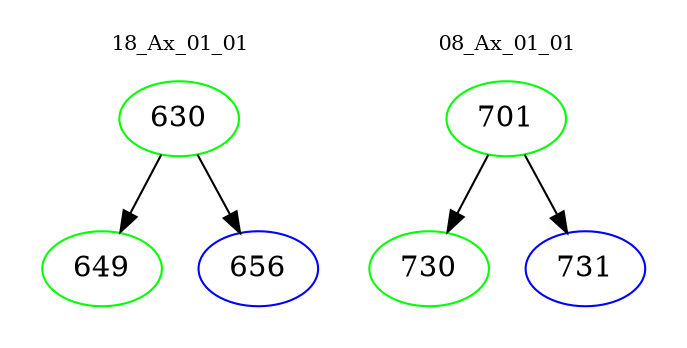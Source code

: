 digraph{
subgraph cluster_0 {
color = white
label = "18_Ax_01_01";
fontsize=10;
T0_630 [label="630", color="green"]
T0_630 -> T0_649 [color="black"]
T0_649 [label="649", color="green"]
T0_630 -> T0_656 [color="black"]
T0_656 [label="656", color="blue"]
}
subgraph cluster_1 {
color = white
label = "08_Ax_01_01";
fontsize=10;
T1_701 [label="701", color="green"]
T1_701 -> T1_730 [color="black"]
T1_730 [label="730", color="green"]
T1_701 -> T1_731 [color="black"]
T1_731 [label="731", color="blue"]
}
}
